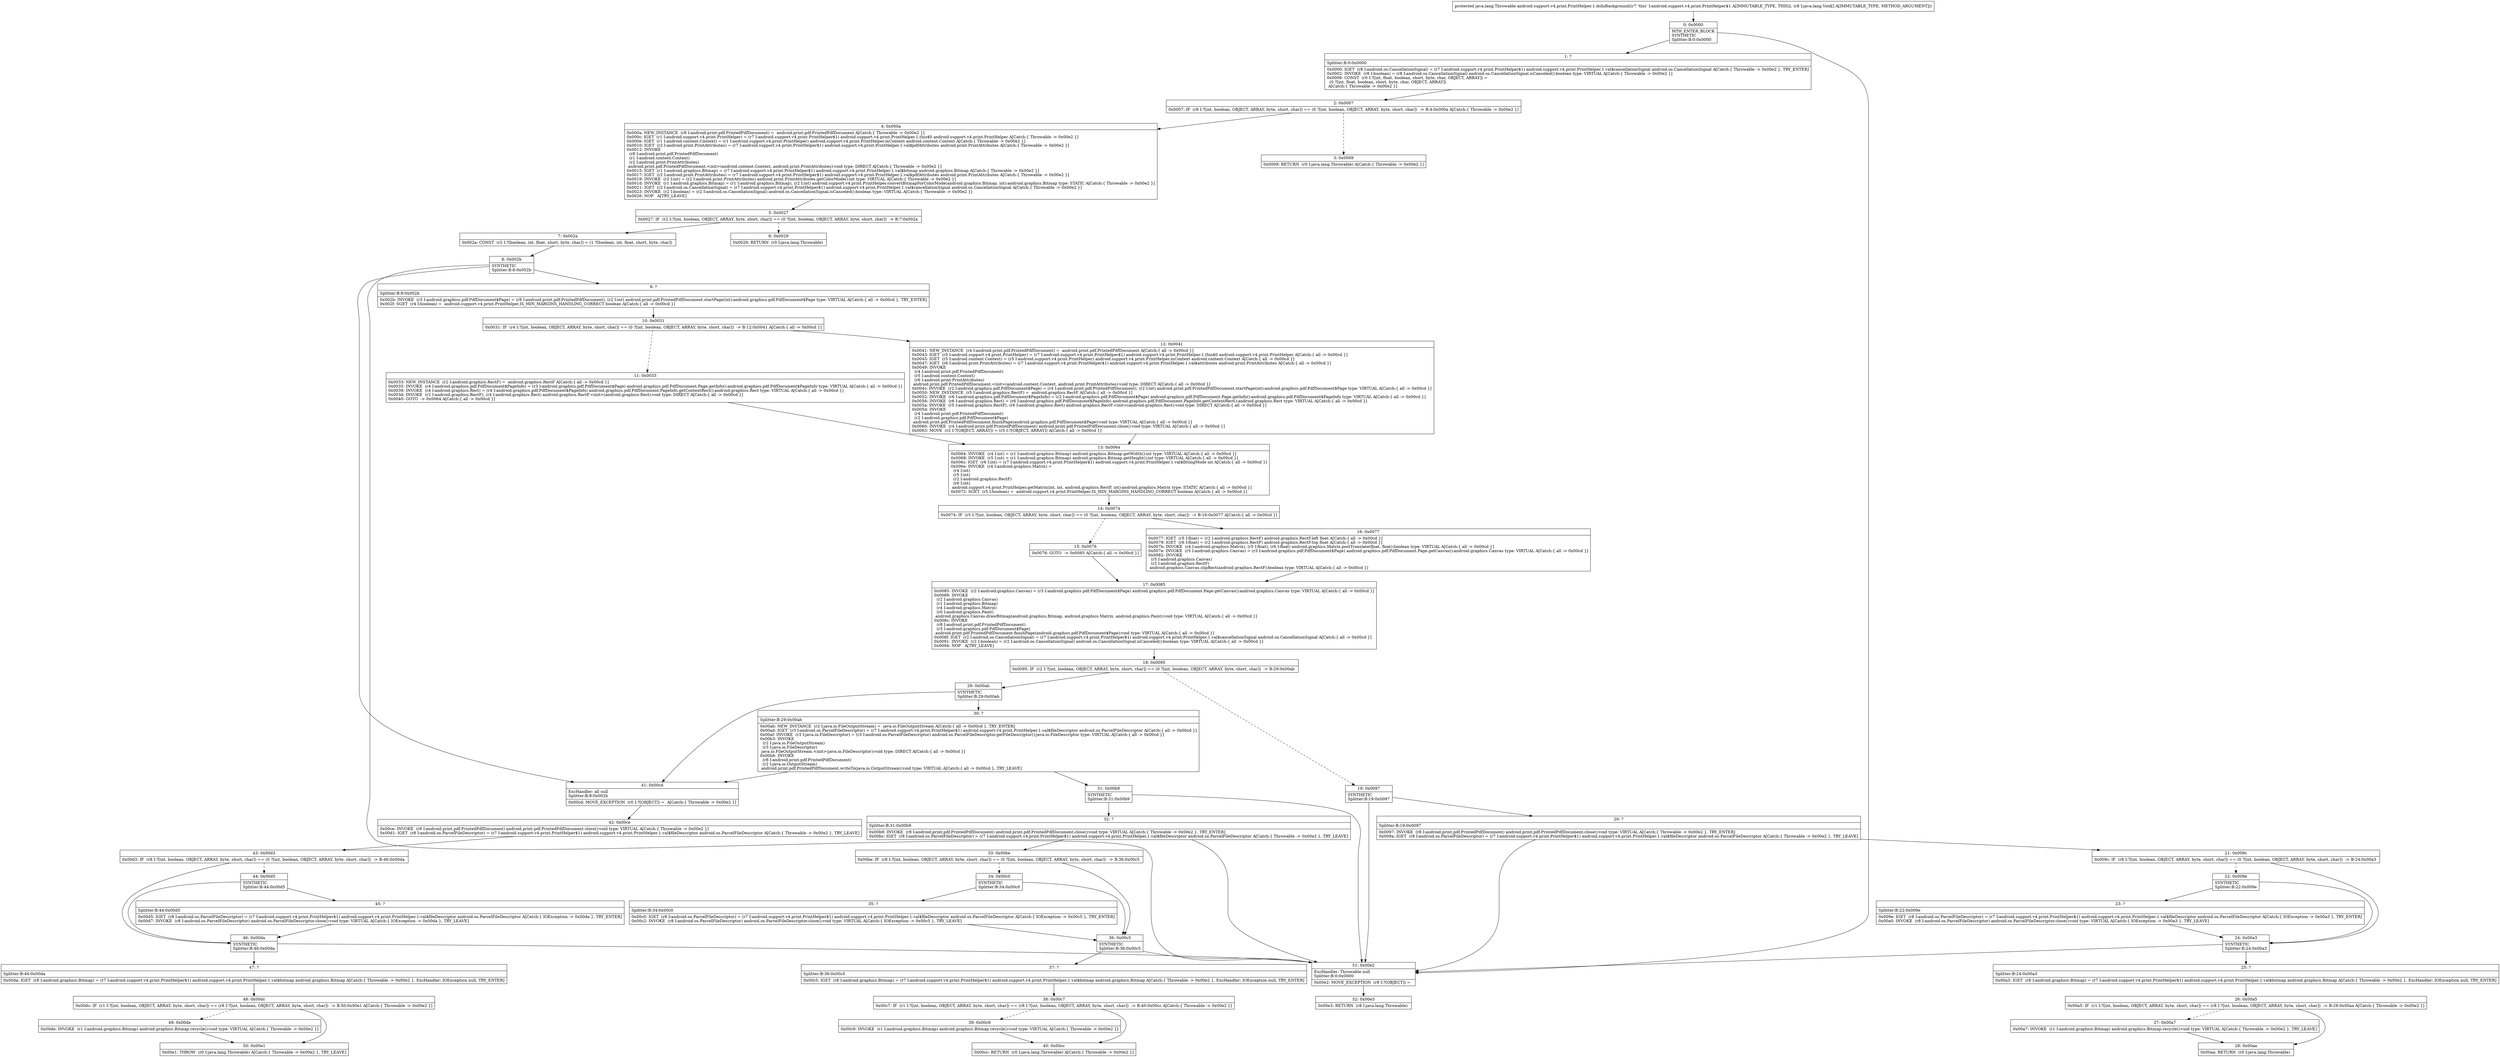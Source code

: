 digraph "CFG forandroid.support.v4.print.PrintHelper.1.doInBackground([Ljava\/lang\/Void;)Ljava\/lang\/Throwable;" {
Node_0 [shape=record,label="{0\:\ 0x0000|MTH_ENTER_BLOCK\lSYNTHETIC\lSplitter:B:0:0x0000\l}"];
Node_1 [shape=record,label="{1\:\ ?|Splitter:B:0:0x0000\l|0x0000: IGET  (r8 I:android.os.CancellationSignal) = (r7 I:android.support.v4.print.PrintHelper$1) android.support.v4.print.PrintHelper.1.val$cancellationSignal android.os.CancellationSignal A[Catch:\{ Throwable \-\> 0x00e2 \}, TRY_ENTER]\l0x0002: INVOKE  (r8 I:boolean) = (r8 I:android.os.CancellationSignal) android.os.CancellationSignal.isCanceled():boolean type: VIRTUAL A[Catch:\{ Throwable \-\> 0x00e2 \}]\l0x0006: CONST  (r0 I:?[int, float, boolean, short, byte, char, OBJECT, ARRAY]) = \l  (0 ?[int, float, boolean, short, byte, char, OBJECT, ARRAY])\l A[Catch:\{ Throwable \-\> 0x00e2 \}]\l}"];
Node_2 [shape=record,label="{2\:\ 0x0007|0x0007: IF  (r8 I:?[int, boolean, OBJECT, ARRAY, byte, short, char]) == (0 ?[int, boolean, OBJECT, ARRAY, byte, short, char])  \-\> B:4:0x000a A[Catch:\{ Throwable \-\> 0x00e2 \}]\l}"];
Node_3 [shape=record,label="{3\:\ 0x0009|0x0009: RETURN  (r0 I:java.lang.Throwable) A[Catch:\{ Throwable \-\> 0x00e2 \}]\l}"];
Node_4 [shape=record,label="{4\:\ 0x000a|0x000a: NEW_INSTANCE  (r8 I:android.print.pdf.PrintedPdfDocument) =  android.print.pdf.PrintedPdfDocument A[Catch:\{ Throwable \-\> 0x00e2 \}]\l0x000c: IGET  (r1 I:android.support.v4.print.PrintHelper) = (r7 I:android.support.v4.print.PrintHelper$1) android.support.v4.print.PrintHelper.1.this$0 android.support.v4.print.PrintHelper A[Catch:\{ Throwable \-\> 0x00e2 \}]\l0x000e: IGET  (r1 I:android.content.Context) = (r1 I:android.support.v4.print.PrintHelper) android.support.v4.print.PrintHelper.mContext android.content.Context A[Catch:\{ Throwable \-\> 0x00e2 \}]\l0x0010: IGET  (r2 I:android.print.PrintAttributes) = (r7 I:android.support.v4.print.PrintHelper$1) android.support.v4.print.PrintHelper.1.val$pdfAttributes android.print.PrintAttributes A[Catch:\{ Throwable \-\> 0x00e2 \}]\l0x0012: INVOKE  \l  (r8 I:android.print.pdf.PrintedPdfDocument)\l  (r1 I:android.content.Context)\l  (r2 I:android.print.PrintAttributes)\l android.print.pdf.PrintedPdfDocument.\<init\>(android.content.Context, android.print.PrintAttributes):void type: DIRECT A[Catch:\{ Throwable \-\> 0x00e2 \}]\l0x0015: IGET  (r1 I:android.graphics.Bitmap) = (r7 I:android.support.v4.print.PrintHelper$1) android.support.v4.print.PrintHelper.1.val$bitmap android.graphics.Bitmap A[Catch:\{ Throwable \-\> 0x00e2 \}]\l0x0017: IGET  (r2 I:android.print.PrintAttributes) = (r7 I:android.support.v4.print.PrintHelper$1) android.support.v4.print.PrintHelper.1.val$pdfAttributes android.print.PrintAttributes A[Catch:\{ Throwable \-\> 0x00e2 \}]\l0x0019: INVOKE  (r2 I:int) = (r2 I:android.print.PrintAttributes) android.print.PrintAttributes.getColorMode():int type: VIRTUAL A[Catch:\{ Throwable \-\> 0x00e2 \}]\l0x001d: INVOKE  (r1 I:android.graphics.Bitmap) = (r1 I:android.graphics.Bitmap), (r2 I:int) android.support.v4.print.PrintHelper.convertBitmapForColorMode(android.graphics.Bitmap, int):android.graphics.Bitmap type: STATIC A[Catch:\{ Throwable \-\> 0x00e2 \}]\l0x0021: IGET  (r2 I:android.os.CancellationSignal) = (r7 I:android.support.v4.print.PrintHelper$1) android.support.v4.print.PrintHelper.1.val$cancellationSignal android.os.CancellationSignal A[Catch:\{ Throwable \-\> 0x00e2 \}]\l0x0023: INVOKE  (r2 I:boolean) = (r2 I:android.os.CancellationSignal) android.os.CancellationSignal.isCanceled():boolean type: VIRTUAL A[Catch:\{ Throwable \-\> 0x00e2 \}]\l0x0026: NOP   A[TRY_LEAVE]\l}"];
Node_5 [shape=record,label="{5\:\ 0x0027|0x0027: IF  (r2 I:?[int, boolean, OBJECT, ARRAY, byte, short, char]) == (0 ?[int, boolean, OBJECT, ARRAY, byte, short, char])  \-\> B:7:0x002a \l}"];
Node_6 [shape=record,label="{6\:\ 0x0029|0x0029: RETURN  (r0 I:java.lang.Throwable) \l}"];
Node_7 [shape=record,label="{7\:\ 0x002a|0x002a: CONST  (r2 I:?[boolean, int, float, short, byte, char]) = (1 ?[boolean, int, float, short, byte, char]) \l}"];
Node_8 [shape=record,label="{8\:\ 0x002b|SYNTHETIC\lSplitter:B:8:0x002b\l}"];
Node_9 [shape=record,label="{9\:\ ?|Splitter:B:8:0x002b\l|0x002b: INVOKE  (r3 I:android.graphics.pdf.PdfDocument$Page) = (r8 I:android.print.pdf.PrintedPdfDocument), (r2 I:int) android.print.pdf.PrintedPdfDocument.startPage(int):android.graphics.pdf.PdfDocument$Page type: VIRTUAL A[Catch:\{ all \-\> 0x00cd \}, TRY_ENTER]\l0x002f: SGET  (r4 I:boolean) =  android.support.v4.print.PrintHelper.IS_MIN_MARGINS_HANDLING_CORRECT boolean A[Catch:\{ all \-\> 0x00cd \}]\l}"];
Node_10 [shape=record,label="{10\:\ 0x0031|0x0031: IF  (r4 I:?[int, boolean, OBJECT, ARRAY, byte, short, char]) == (0 ?[int, boolean, OBJECT, ARRAY, byte, short, char])  \-\> B:12:0x0041 A[Catch:\{ all \-\> 0x00cd \}]\l}"];
Node_11 [shape=record,label="{11\:\ 0x0033|0x0033: NEW_INSTANCE  (r2 I:android.graphics.RectF) =  android.graphics.RectF A[Catch:\{ all \-\> 0x00cd \}]\l0x0035: INVOKE  (r4 I:android.graphics.pdf.PdfDocument$PageInfo) = (r3 I:android.graphics.pdf.PdfDocument$Page) android.graphics.pdf.PdfDocument.Page.getInfo():android.graphics.pdf.PdfDocument$PageInfo type: VIRTUAL A[Catch:\{ all \-\> 0x00cd \}]\l0x0039: INVOKE  (r4 I:android.graphics.Rect) = (r4 I:android.graphics.pdf.PdfDocument$PageInfo) android.graphics.pdf.PdfDocument.PageInfo.getContentRect():android.graphics.Rect type: VIRTUAL A[Catch:\{ all \-\> 0x00cd \}]\l0x003d: INVOKE  (r2 I:android.graphics.RectF), (r4 I:android.graphics.Rect) android.graphics.RectF.\<init\>(android.graphics.Rect):void type: DIRECT A[Catch:\{ all \-\> 0x00cd \}]\l0x0040: GOTO  \-\> 0x0064 A[Catch:\{ all \-\> 0x00cd \}]\l}"];
Node_12 [shape=record,label="{12\:\ 0x0041|0x0041: NEW_INSTANCE  (r4 I:android.print.pdf.PrintedPdfDocument) =  android.print.pdf.PrintedPdfDocument A[Catch:\{ all \-\> 0x00cd \}]\l0x0043: IGET  (r5 I:android.support.v4.print.PrintHelper) = (r7 I:android.support.v4.print.PrintHelper$1) android.support.v4.print.PrintHelper.1.this$0 android.support.v4.print.PrintHelper A[Catch:\{ all \-\> 0x00cd \}]\l0x0045: IGET  (r5 I:android.content.Context) = (r5 I:android.support.v4.print.PrintHelper) android.support.v4.print.PrintHelper.mContext android.content.Context A[Catch:\{ all \-\> 0x00cd \}]\l0x0047: IGET  (r6 I:android.print.PrintAttributes) = (r7 I:android.support.v4.print.PrintHelper$1) android.support.v4.print.PrintHelper.1.val$attributes android.print.PrintAttributes A[Catch:\{ all \-\> 0x00cd \}]\l0x0049: INVOKE  \l  (r4 I:android.print.pdf.PrintedPdfDocument)\l  (r5 I:android.content.Context)\l  (r6 I:android.print.PrintAttributes)\l android.print.pdf.PrintedPdfDocument.\<init\>(android.content.Context, android.print.PrintAttributes):void type: DIRECT A[Catch:\{ all \-\> 0x00cd \}]\l0x004c: INVOKE  (r2 I:android.graphics.pdf.PdfDocument$Page) = (r4 I:android.print.pdf.PrintedPdfDocument), (r2 I:int) android.print.pdf.PrintedPdfDocument.startPage(int):android.graphics.pdf.PdfDocument$Page type: VIRTUAL A[Catch:\{ all \-\> 0x00cd \}]\l0x0050: NEW_INSTANCE  (r5 I:android.graphics.RectF) =  android.graphics.RectF A[Catch:\{ all \-\> 0x00cd \}]\l0x0052: INVOKE  (r6 I:android.graphics.pdf.PdfDocument$PageInfo) = (r2 I:android.graphics.pdf.PdfDocument$Page) android.graphics.pdf.PdfDocument.Page.getInfo():android.graphics.pdf.PdfDocument$PageInfo type: VIRTUAL A[Catch:\{ all \-\> 0x00cd \}]\l0x0056: INVOKE  (r6 I:android.graphics.Rect) = (r6 I:android.graphics.pdf.PdfDocument$PageInfo) android.graphics.pdf.PdfDocument.PageInfo.getContentRect():android.graphics.Rect type: VIRTUAL A[Catch:\{ all \-\> 0x00cd \}]\l0x005a: INVOKE  (r5 I:android.graphics.RectF), (r6 I:android.graphics.Rect) android.graphics.RectF.\<init\>(android.graphics.Rect):void type: DIRECT A[Catch:\{ all \-\> 0x00cd \}]\l0x005d: INVOKE  \l  (r4 I:android.print.pdf.PrintedPdfDocument)\l  (r2 I:android.graphics.pdf.PdfDocument$Page)\l android.print.pdf.PrintedPdfDocument.finishPage(android.graphics.pdf.PdfDocument$Page):void type: VIRTUAL A[Catch:\{ all \-\> 0x00cd \}]\l0x0060: INVOKE  (r4 I:android.print.pdf.PrintedPdfDocument) android.print.pdf.PrintedPdfDocument.close():void type: VIRTUAL A[Catch:\{ all \-\> 0x00cd \}]\l0x0063: MOVE  (r2 I:?[OBJECT, ARRAY]) = (r5 I:?[OBJECT, ARRAY]) A[Catch:\{ all \-\> 0x00cd \}]\l}"];
Node_13 [shape=record,label="{13\:\ 0x0064|0x0064: INVOKE  (r4 I:int) = (r1 I:android.graphics.Bitmap) android.graphics.Bitmap.getWidth():int type: VIRTUAL A[Catch:\{ all \-\> 0x00cd \}]\l0x0068: INVOKE  (r5 I:int) = (r1 I:android.graphics.Bitmap) android.graphics.Bitmap.getHeight():int type: VIRTUAL A[Catch:\{ all \-\> 0x00cd \}]\l0x006c: IGET  (r6 I:int) = (r7 I:android.support.v4.print.PrintHelper$1) android.support.v4.print.PrintHelper.1.val$fittingMode int A[Catch:\{ all \-\> 0x00cd \}]\l0x006e: INVOKE  (r4 I:android.graphics.Matrix) = \l  (r4 I:int)\l  (r5 I:int)\l  (r2 I:android.graphics.RectF)\l  (r6 I:int)\l android.support.v4.print.PrintHelper.getMatrix(int, int, android.graphics.RectF, int):android.graphics.Matrix type: STATIC A[Catch:\{ all \-\> 0x00cd \}]\l0x0072: SGET  (r5 I:boolean) =  android.support.v4.print.PrintHelper.IS_MIN_MARGINS_HANDLING_CORRECT boolean A[Catch:\{ all \-\> 0x00cd \}]\l}"];
Node_14 [shape=record,label="{14\:\ 0x0074|0x0074: IF  (r5 I:?[int, boolean, OBJECT, ARRAY, byte, short, char]) == (0 ?[int, boolean, OBJECT, ARRAY, byte, short, char])  \-\> B:16:0x0077 A[Catch:\{ all \-\> 0x00cd \}]\l}"];
Node_15 [shape=record,label="{15\:\ 0x0076|0x0076: GOTO  \-\> 0x0085 A[Catch:\{ all \-\> 0x00cd \}]\l}"];
Node_16 [shape=record,label="{16\:\ 0x0077|0x0077: IGET  (r5 I:float) = (r2 I:android.graphics.RectF) android.graphics.RectF.left float A[Catch:\{ all \-\> 0x00cd \}]\l0x0079: IGET  (r6 I:float) = (r2 I:android.graphics.RectF) android.graphics.RectF.top float A[Catch:\{ all \-\> 0x00cd \}]\l0x007b: INVOKE  (r4 I:android.graphics.Matrix), (r5 I:float), (r6 I:float) android.graphics.Matrix.postTranslate(float, float):boolean type: VIRTUAL A[Catch:\{ all \-\> 0x00cd \}]\l0x007e: INVOKE  (r5 I:android.graphics.Canvas) = (r3 I:android.graphics.pdf.PdfDocument$Page) android.graphics.pdf.PdfDocument.Page.getCanvas():android.graphics.Canvas type: VIRTUAL A[Catch:\{ all \-\> 0x00cd \}]\l0x0082: INVOKE  \l  (r5 I:android.graphics.Canvas)\l  (r2 I:android.graphics.RectF)\l android.graphics.Canvas.clipRect(android.graphics.RectF):boolean type: VIRTUAL A[Catch:\{ all \-\> 0x00cd \}]\l}"];
Node_17 [shape=record,label="{17\:\ 0x0085|0x0085: INVOKE  (r2 I:android.graphics.Canvas) = (r3 I:android.graphics.pdf.PdfDocument$Page) android.graphics.pdf.PdfDocument.Page.getCanvas():android.graphics.Canvas type: VIRTUAL A[Catch:\{ all \-\> 0x00cd \}]\l0x0089: INVOKE  \l  (r2 I:android.graphics.Canvas)\l  (r1 I:android.graphics.Bitmap)\l  (r4 I:android.graphics.Matrix)\l  (r0 I:android.graphics.Paint)\l android.graphics.Canvas.drawBitmap(android.graphics.Bitmap, android.graphics.Matrix, android.graphics.Paint):void type: VIRTUAL A[Catch:\{ all \-\> 0x00cd \}]\l0x008c: INVOKE  \l  (r8 I:android.print.pdf.PrintedPdfDocument)\l  (r3 I:android.graphics.pdf.PdfDocument$Page)\l android.print.pdf.PrintedPdfDocument.finishPage(android.graphics.pdf.PdfDocument$Page):void type: VIRTUAL A[Catch:\{ all \-\> 0x00cd \}]\l0x008f: IGET  (r2 I:android.os.CancellationSignal) = (r7 I:android.support.v4.print.PrintHelper$1) android.support.v4.print.PrintHelper.1.val$cancellationSignal android.os.CancellationSignal A[Catch:\{ all \-\> 0x00cd \}]\l0x0091: INVOKE  (r2 I:boolean) = (r2 I:android.os.CancellationSignal) android.os.CancellationSignal.isCanceled():boolean type: VIRTUAL A[Catch:\{ all \-\> 0x00cd \}]\l0x0094: NOP   A[TRY_LEAVE]\l}"];
Node_18 [shape=record,label="{18\:\ 0x0095|0x0095: IF  (r2 I:?[int, boolean, OBJECT, ARRAY, byte, short, char]) == (0 ?[int, boolean, OBJECT, ARRAY, byte, short, char])  \-\> B:29:0x00ab \l}"];
Node_19 [shape=record,label="{19\:\ 0x0097|SYNTHETIC\lSplitter:B:19:0x0097\l}"];
Node_20 [shape=record,label="{20\:\ ?|Splitter:B:19:0x0097\l|0x0097: INVOKE  (r8 I:android.print.pdf.PrintedPdfDocument) android.print.pdf.PrintedPdfDocument.close():void type: VIRTUAL A[Catch:\{ Throwable \-\> 0x00e2 \}, TRY_ENTER]\l0x009a: IGET  (r8 I:android.os.ParcelFileDescriptor) = (r7 I:android.support.v4.print.PrintHelper$1) android.support.v4.print.PrintHelper.1.val$fileDescriptor android.os.ParcelFileDescriptor A[Catch:\{ Throwable \-\> 0x00e2 \}, TRY_LEAVE]\l}"];
Node_21 [shape=record,label="{21\:\ 0x009c|0x009c: IF  (r8 I:?[int, boolean, OBJECT, ARRAY, byte, short, char]) == (0 ?[int, boolean, OBJECT, ARRAY, byte, short, char])  \-\> B:24:0x00a3 \l}"];
Node_22 [shape=record,label="{22\:\ 0x009e|SYNTHETIC\lSplitter:B:22:0x009e\l}"];
Node_23 [shape=record,label="{23\:\ ?|Splitter:B:22:0x009e\l|0x009e: IGET  (r8 I:android.os.ParcelFileDescriptor) = (r7 I:android.support.v4.print.PrintHelper$1) android.support.v4.print.PrintHelper.1.val$fileDescriptor android.os.ParcelFileDescriptor A[Catch:\{ IOException \-\> 0x00a3 \}, TRY_ENTER]\l0x00a0: INVOKE  (r8 I:android.os.ParcelFileDescriptor) android.os.ParcelFileDescriptor.close():void type: VIRTUAL A[Catch:\{ IOException \-\> 0x00a3 \}, TRY_LEAVE]\l}"];
Node_24 [shape=record,label="{24\:\ 0x00a3|SYNTHETIC\lSplitter:B:24:0x00a3\l}"];
Node_25 [shape=record,label="{25\:\ ?|Splitter:B:24:0x00a3\l|0x00a3: IGET  (r8 I:android.graphics.Bitmap) = (r7 I:android.support.v4.print.PrintHelper$1) android.support.v4.print.PrintHelper.1.val$bitmap android.graphics.Bitmap A[Catch:\{ Throwable \-\> 0x00e2 \}, ExcHandler: IOException null, TRY_ENTER]\l}"];
Node_26 [shape=record,label="{26\:\ 0x00a5|0x00a5: IF  (r1 I:?[int, boolean, OBJECT, ARRAY, byte, short, char]) == (r8 I:?[int, boolean, OBJECT, ARRAY, byte, short, char])  \-\> B:28:0x00aa A[Catch:\{ Throwable \-\> 0x00e2 \}]\l}"];
Node_27 [shape=record,label="{27\:\ 0x00a7|0x00a7: INVOKE  (r1 I:android.graphics.Bitmap) android.graphics.Bitmap.recycle():void type: VIRTUAL A[Catch:\{ Throwable \-\> 0x00e2 \}, TRY_LEAVE]\l}"];
Node_28 [shape=record,label="{28\:\ 0x00aa|0x00aa: RETURN  (r0 I:java.lang.Throwable) \l}"];
Node_29 [shape=record,label="{29\:\ 0x00ab|SYNTHETIC\lSplitter:B:29:0x00ab\l}"];
Node_30 [shape=record,label="{30\:\ ?|Splitter:B:29:0x00ab\l|0x00ab: NEW_INSTANCE  (r2 I:java.io.FileOutputStream) =  java.io.FileOutputStream A[Catch:\{ all \-\> 0x00cd \}, TRY_ENTER]\l0x00ad: IGET  (r3 I:android.os.ParcelFileDescriptor) = (r7 I:android.support.v4.print.PrintHelper$1) android.support.v4.print.PrintHelper.1.val$fileDescriptor android.os.ParcelFileDescriptor A[Catch:\{ all \-\> 0x00cd \}]\l0x00af: INVOKE  (r3 I:java.io.FileDescriptor) = (r3 I:android.os.ParcelFileDescriptor) android.os.ParcelFileDescriptor.getFileDescriptor():java.io.FileDescriptor type: VIRTUAL A[Catch:\{ all \-\> 0x00cd \}]\l0x00b3: INVOKE  \l  (r2 I:java.io.FileOutputStream)\l  (r3 I:java.io.FileDescriptor)\l java.io.FileOutputStream.\<init\>(java.io.FileDescriptor):void type: DIRECT A[Catch:\{ all \-\> 0x00cd \}]\l0x00b6: INVOKE  \l  (r8 I:android.print.pdf.PrintedPdfDocument)\l  (r2 I:java.io.OutputStream)\l android.print.pdf.PrintedPdfDocument.writeTo(java.io.OutputStream):void type: VIRTUAL A[Catch:\{ all \-\> 0x00cd \}, TRY_LEAVE]\l}"];
Node_31 [shape=record,label="{31\:\ 0x00b9|SYNTHETIC\lSplitter:B:31:0x00b9\l}"];
Node_32 [shape=record,label="{32\:\ ?|Splitter:B:31:0x00b9\l|0x00b9: INVOKE  (r8 I:android.print.pdf.PrintedPdfDocument) android.print.pdf.PrintedPdfDocument.close():void type: VIRTUAL A[Catch:\{ Throwable \-\> 0x00e2 \}, TRY_ENTER]\l0x00bc: IGET  (r8 I:android.os.ParcelFileDescriptor) = (r7 I:android.support.v4.print.PrintHelper$1) android.support.v4.print.PrintHelper.1.val$fileDescriptor android.os.ParcelFileDescriptor A[Catch:\{ Throwable \-\> 0x00e2 \}, TRY_LEAVE]\l}"];
Node_33 [shape=record,label="{33\:\ 0x00be|0x00be: IF  (r8 I:?[int, boolean, OBJECT, ARRAY, byte, short, char]) == (0 ?[int, boolean, OBJECT, ARRAY, byte, short, char])  \-\> B:36:0x00c5 \l}"];
Node_34 [shape=record,label="{34\:\ 0x00c0|SYNTHETIC\lSplitter:B:34:0x00c0\l}"];
Node_35 [shape=record,label="{35\:\ ?|Splitter:B:34:0x00c0\l|0x00c0: IGET  (r8 I:android.os.ParcelFileDescriptor) = (r7 I:android.support.v4.print.PrintHelper$1) android.support.v4.print.PrintHelper.1.val$fileDescriptor android.os.ParcelFileDescriptor A[Catch:\{ IOException \-\> 0x00c5 \}, TRY_ENTER]\l0x00c2: INVOKE  (r8 I:android.os.ParcelFileDescriptor) android.os.ParcelFileDescriptor.close():void type: VIRTUAL A[Catch:\{ IOException \-\> 0x00c5 \}, TRY_LEAVE]\l}"];
Node_36 [shape=record,label="{36\:\ 0x00c5|SYNTHETIC\lSplitter:B:36:0x00c5\l}"];
Node_37 [shape=record,label="{37\:\ ?|Splitter:B:36:0x00c5\l|0x00c5: IGET  (r8 I:android.graphics.Bitmap) = (r7 I:android.support.v4.print.PrintHelper$1) android.support.v4.print.PrintHelper.1.val$bitmap android.graphics.Bitmap A[Catch:\{ Throwable \-\> 0x00e2 \}, ExcHandler: IOException null, TRY_ENTER]\l}"];
Node_38 [shape=record,label="{38\:\ 0x00c7|0x00c7: IF  (r1 I:?[int, boolean, OBJECT, ARRAY, byte, short, char]) == (r8 I:?[int, boolean, OBJECT, ARRAY, byte, short, char])  \-\> B:40:0x00cc A[Catch:\{ Throwable \-\> 0x00e2 \}]\l}"];
Node_39 [shape=record,label="{39\:\ 0x00c9|0x00c9: INVOKE  (r1 I:android.graphics.Bitmap) android.graphics.Bitmap.recycle():void type: VIRTUAL A[Catch:\{ Throwable \-\> 0x00e2 \}]\l}"];
Node_40 [shape=record,label="{40\:\ 0x00cc|0x00cc: RETURN  (r0 I:java.lang.Throwable) A[Catch:\{ Throwable \-\> 0x00e2 \}]\l}"];
Node_41 [shape=record,label="{41\:\ 0x00cd|ExcHandler: all null\lSplitter:B:8:0x002b\l|0x00cd: MOVE_EXCEPTION  (r0 I:?[OBJECT]) =  A[Catch:\{ Throwable \-\> 0x00e2 \}]\l}"];
Node_42 [shape=record,label="{42\:\ 0x00ce|0x00ce: INVOKE  (r8 I:android.print.pdf.PrintedPdfDocument) android.print.pdf.PrintedPdfDocument.close():void type: VIRTUAL A[Catch:\{ Throwable \-\> 0x00e2 \}]\l0x00d1: IGET  (r8 I:android.os.ParcelFileDescriptor) = (r7 I:android.support.v4.print.PrintHelper$1) android.support.v4.print.PrintHelper.1.val$fileDescriptor android.os.ParcelFileDescriptor A[Catch:\{ Throwable \-\> 0x00e2 \}, TRY_LEAVE]\l}"];
Node_43 [shape=record,label="{43\:\ 0x00d3|0x00d3: IF  (r8 I:?[int, boolean, OBJECT, ARRAY, byte, short, char]) == (0 ?[int, boolean, OBJECT, ARRAY, byte, short, char])  \-\> B:46:0x00da \l}"];
Node_44 [shape=record,label="{44\:\ 0x00d5|SYNTHETIC\lSplitter:B:44:0x00d5\l}"];
Node_45 [shape=record,label="{45\:\ ?|Splitter:B:44:0x00d5\l|0x00d5: IGET  (r8 I:android.os.ParcelFileDescriptor) = (r7 I:android.support.v4.print.PrintHelper$1) android.support.v4.print.PrintHelper.1.val$fileDescriptor android.os.ParcelFileDescriptor A[Catch:\{ IOException \-\> 0x00da \}, TRY_ENTER]\l0x00d7: INVOKE  (r8 I:android.os.ParcelFileDescriptor) android.os.ParcelFileDescriptor.close():void type: VIRTUAL A[Catch:\{ IOException \-\> 0x00da \}, TRY_LEAVE]\l}"];
Node_46 [shape=record,label="{46\:\ 0x00da|SYNTHETIC\lSplitter:B:46:0x00da\l}"];
Node_47 [shape=record,label="{47\:\ ?|Splitter:B:46:0x00da\l|0x00da: IGET  (r8 I:android.graphics.Bitmap) = (r7 I:android.support.v4.print.PrintHelper$1) android.support.v4.print.PrintHelper.1.val$bitmap android.graphics.Bitmap A[Catch:\{ Throwable \-\> 0x00e2 \}, ExcHandler: IOException null, TRY_ENTER]\l}"];
Node_48 [shape=record,label="{48\:\ 0x00dc|0x00dc: IF  (r1 I:?[int, boolean, OBJECT, ARRAY, byte, short, char]) == (r8 I:?[int, boolean, OBJECT, ARRAY, byte, short, char])  \-\> B:50:0x00e1 A[Catch:\{ Throwable \-\> 0x00e2 \}]\l}"];
Node_49 [shape=record,label="{49\:\ 0x00de|0x00de: INVOKE  (r1 I:android.graphics.Bitmap) android.graphics.Bitmap.recycle():void type: VIRTUAL A[Catch:\{ Throwable \-\> 0x00e2 \}]\l}"];
Node_50 [shape=record,label="{50\:\ 0x00e1|0x00e1: THROW  (r0 I:java.lang.Throwable) A[Catch:\{ Throwable \-\> 0x00e2 \}, TRY_LEAVE]\l}"];
Node_51 [shape=record,label="{51\:\ 0x00e2|ExcHandler: Throwable null\lSplitter:B:0:0x0000\l|0x00e2: MOVE_EXCEPTION  (r8 I:?[OBJECT]) =  \l}"];
Node_52 [shape=record,label="{52\:\ 0x00e3|0x00e3: RETURN  (r8 I:java.lang.Throwable) \l}"];
MethodNode[shape=record,label="{protected java.lang.Throwable android.support.v4.print.PrintHelper.1.doInBackground((r7 'this' I:android.support.v4.print.PrintHelper$1 A[IMMUTABLE_TYPE, THIS]), (r8 I:java.lang.Void[] A[IMMUTABLE_TYPE, METHOD_ARGUMENT])) }"];
MethodNode -> Node_0;
Node_0 -> Node_1;
Node_0 -> Node_51;
Node_1 -> Node_2;
Node_2 -> Node_3[style=dashed];
Node_2 -> Node_4;
Node_4 -> Node_5;
Node_5 -> Node_6[style=dashed];
Node_5 -> Node_7;
Node_7 -> Node_8;
Node_8 -> Node_9;
Node_8 -> Node_41;
Node_8 -> Node_51;
Node_9 -> Node_10;
Node_10 -> Node_11[style=dashed];
Node_10 -> Node_12;
Node_11 -> Node_13;
Node_12 -> Node_13;
Node_13 -> Node_14;
Node_14 -> Node_15[style=dashed];
Node_14 -> Node_16;
Node_15 -> Node_17;
Node_16 -> Node_17;
Node_17 -> Node_18;
Node_18 -> Node_19[style=dashed];
Node_18 -> Node_29;
Node_19 -> Node_20;
Node_19 -> Node_51;
Node_20 -> Node_21;
Node_20 -> Node_51;
Node_21 -> Node_22[style=dashed];
Node_21 -> Node_24;
Node_22 -> Node_23;
Node_22 -> Node_24;
Node_23 -> Node_24;
Node_24 -> Node_25;
Node_24 -> Node_51;
Node_25 -> Node_26;
Node_26 -> Node_27[style=dashed];
Node_26 -> Node_28;
Node_27 -> Node_28;
Node_29 -> Node_30;
Node_29 -> Node_41;
Node_30 -> Node_31;
Node_30 -> Node_41;
Node_31 -> Node_32;
Node_31 -> Node_51;
Node_32 -> Node_33;
Node_32 -> Node_51;
Node_33 -> Node_34[style=dashed];
Node_33 -> Node_36;
Node_34 -> Node_35;
Node_34 -> Node_36;
Node_35 -> Node_36;
Node_36 -> Node_37;
Node_36 -> Node_51;
Node_37 -> Node_38;
Node_38 -> Node_39[style=dashed];
Node_38 -> Node_40;
Node_39 -> Node_40;
Node_41 -> Node_42;
Node_42 -> Node_43;
Node_43 -> Node_44[style=dashed];
Node_43 -> Node_46;
Node_44 -> Node_45;
Node_44 -> Node_46;
Node_45 -> Node_46;
Node_46 -> Node_47;
Node_46 -> Node_51;
Node_47 -> Node_48;
Node_48 -> Node_49[style=dashed];
Node_48 -> Node_50;
Node_49 -> Node_50;
Node_51 -> Node_52;
}

